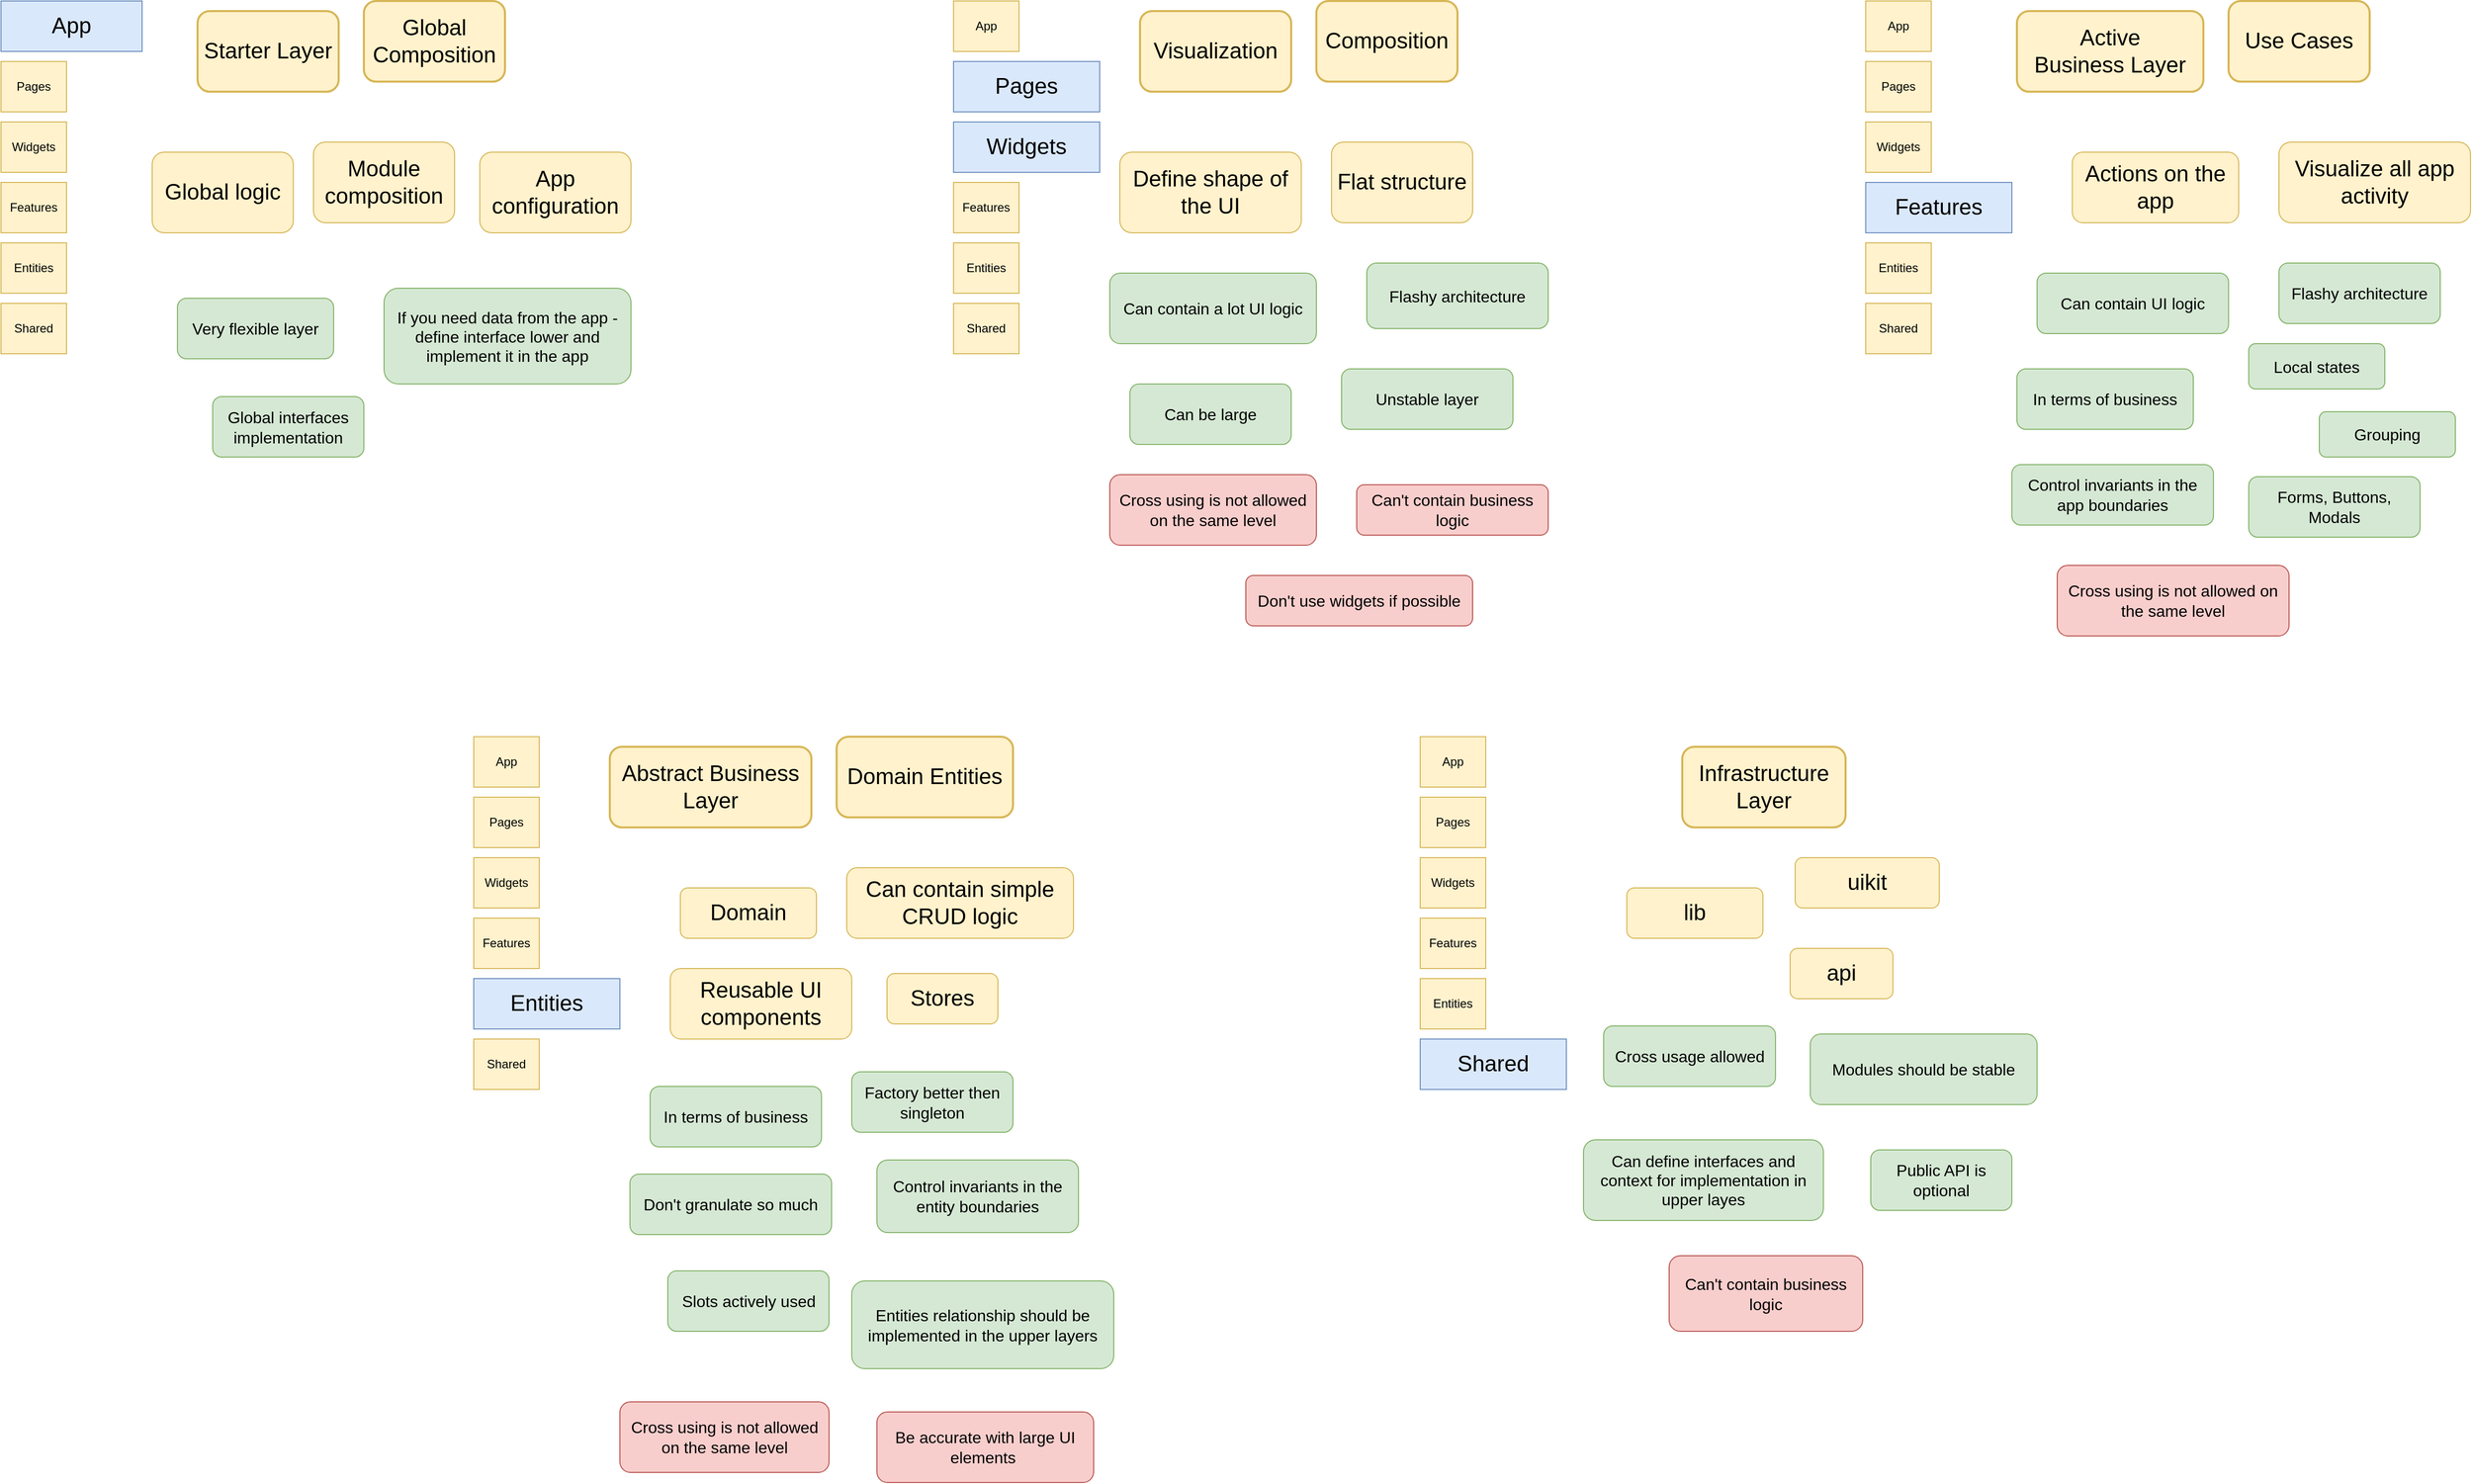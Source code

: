<mxfile version="28.1.2">
  <diagram id="zezrFcpkzjrrApu1CN3O" name="Basics">
    <mxGraphModel dx="2960" dy="2148" grid="1" gridSize="10" guides="1" tooltips="1" connect="1" arrows="1" fold="1" page="1" pageScale="1" pageWidth="850" pageHeight="1100" background="none" math="0" shadow="0">
      <root>
        <mxCell id="0" />
        <mxCell id="1" parent="0" />
        <mxCell id="2" value="App" style="rounded=0;whiteSpace=wrap;html=1;fillColor=#dae8fc;strokeColor=#6c8ebf;fontSize=22;fontColor=#000000;" parent="1" vertex="1">
          <mxGeometry x="30" y="120" width="140" height="50" as="geometry" />
        </mxCell>
        <mxCell id="6" value="Pages" style="rounded=0;whiteSpace=wrap;html=1;fillColor=#fff2cc;strokeColor=#d6b656;fontColor=#000000;" parent="1" vertex="1">
          <mxGeometry x="30" y="180" width="65" height="50" as="geometry" />
        </mxCell>
        <mxCell id="7" value="Widgets" style="rounded=0;whiteSpace=wrap;html=1;fillColor=#fff2cc;strokeColor=#d6b656;fontColor=#000000;" parent="1" vertex="1">
          <mxGeometry x="30" y="240" width="65" height="50" as="geometry" />
        </mxCell>
        <mxCell id="8" value="Features&lt;span style=&quot;font-family: monospace; font-size: 0px; text-align: start; text-wrap-mode: nowrap;&quot;&gt;%3CmxGraphModel%3E%3Croot%3E%3CmxCell%20id%3D%220%22%2F%3E%3CmxCell%20id%3D%221%22%20parent%3D%220%22%2F%3E%3CmxCell%20id%3D%222%22%20value%3D%22Widgets%22%20style%3D%22rounded%3D0%3BwhiteSpace%3Dwrap%3Bhtml%3D1%3Bsketch%3D1%3BcurveFitting%3D1%3Bjiggle%3D2%3B%22%20vertex%3D%221%22%20parent%3D%221%22%3E%3CmxGeometry%20x%3D%22125%22%20y%3D%22200%22%20width%3D%2265%22%20height%3D%2250%22%20as%3D%22geometry%22%2F%3E%3C%2FmxCell%3E%3C%2Froot%3E%3C%2FmxGraphModel%3E&lt;/span&gt;" style="rounded=0;whiteSpace=wrap;html=1;fillColor=#fff2cc;strokeColor=#d6b656;fontColor=#000000;" parent="1" vertex="1">
          <mxGeometry x="30" y="300" width="65" height="50" as="geometry" />
        </mxCell>
        <mxCell id="9" value="Entities" style="rounded=0;whiteSpace=wrap;html=1;fillColor=#fff2cc;strokeColor=#d6b656;fontColor=#000000;" parent="1" vertex="1">
          <mxGeometry x="30" y="360" width="65" height="50" as="geometry" />
        </mxCell>
        <mxCell id="10" value="Shared" style="rounded=0;whiteSpace=wrap;html=1;fillColor=#fff2cc;strokeColor=#d6b656;fontColor=#000000;" parent="1" vertex="1">
          <mxGeometry x="30" y="420" width="65" height="50" as="geometry" />
        </mxCell>
        <mxCell id="13" value="Global Composition" style="rounded=1;whiteSpace=wrap;html=1;fillColor=#fff2cc;strokeColor=#d6b656;strokeWidth=2;fontSize=22;fontColor=#000000;" parent="1" vertex="1">
          <mxGeometry x="390" y="120" width="140" height="80" as="geometry" />
        </mxCell>
        <mxCell id="14" value="Starter Layer" style="rounded=1;whiteSpace=wrap;html=1;fillColor=#fff2cc;strokeColor=#d6b656;strokeWidth=2;perimeterSpacing=0;shadow=0;glass=0;fontSize=22;fontColor=#000000;" parent="1" vertex="1">
          <mxGeometry x="225" y="130" width="140" height="80" as="geometry" />
        </mxCell>
        <mxCell id="15" value="App configuration" style="rounded=1;whiteSpace=wrap;html=1;fillColor=#fff2cc;strokeColor=#d6b656;gradientColor=none;fontSize=22;fontColor=#000000;" parent="1" vertex="1">
          <mxGeometry x="505" y="270" width="150" height="80" as="geometry" />
        </mxCell>
        <mxCell id="16" value="Global logic" style="rounded=1;whiteSpace=wrap;html=1;fillColor=#fff2cc;strokeColor=#d6b656;gradientColor=none;fontSize=22;fontColor=#000000;" parent="1" vertex="1">
          <mxGeometry x="180" y="270" width="140" height="80" as="geometry" />
        </mxCell>
        <mxCell id="17" value="Module composition" style="rounded=1;whiteSpace=wrap;html=1;fillColor=#fff2cc;strokeColor=#d6b656;gradientColor=none;fontSize=22;fontColor=#000000;" parent="1" vertex="1">
          <mxGeometry x="340" y="260" width="140" height="80" as="geometry" />
        </mxCell>
        <mxCell id="18" value="Global interfaces implementation" style="rounded=1;whiteSpace=wrap;html=1;fillColor=#d5e8d4;strokeColor=#82b366;fontColor=#000000;fontSize=16;" parent="1" vertex="1">
          <mxGeometry x="240" y="512.5" width="150" height="60" as="geometry" />
        </mxCell>
        <mxCell id="19" value="If you need data from the app - define interface lower and implement it in the app" style="rounded=1;whiteSpace=wrap;html=1;fillColor=#d5e8d4;strokeColor=#82b366;fontColor=#000000;fontSize=16;spacingTop=0;spacing=2;" parent="1" vertex="1">
          <mxGeometry x="410" y="405" width="245" height="95" as="geometry" />
        </mxCell>
        <mxCell id="20" value="Very flexible layer" style="rounded=1;whiteSpace=wrap;html=1;fillColor=#d5e8d4;strokeColor=#82b366;fontColor=#000000;fontSize=16;" parent="1" vertex="1">
          <mxGeometry x="205" y="415" width="155" height="60" as="geometry" />
        </mxCell>
        <mxCell id="21" value="App" style="rounded=0;whiteSpace=wrap;html=1;fillColor=#fff2cc;strokeColor=#d6b656;fontSize=12;fontColor=#000000;" parent="1" vertex="1">
          <mxGeometry x="975" y="120" width="65" height="50" as="geometry" />
        </mxCell>
        <mxCell id="22" value="Pages" style="rounded=0;whiteSpace=wrap;html=1;fillColor=#dae8fc;strokeColor=#6c8ebf;fontSize=22;fontColor=#000000;" parent="1" vertex="1">
          <mxGeometry x="975" y="180" width="145" height="50" as="geometry" />
        </mxCell>
        <mxCell id="23" value="Widgets" style="rounded=0;whiteSpace=wrap;html=1;fillColor=#dae8fc;strokeColor=#6c8ebf;fontSize=22;fontColor=#000000;" parent="1" vertex="1">
          <mxGeometry x="975" y="240" width="145" height="50" as="geometry" />
        </mxCell>
        <mxCell id="24" value="Features&lt;span style=&quot;font-family: monospace; font-size: 0px; text-align: start; text-wrap-mode: nowrap;&quot;&gt;%3CmxGraphModel%3E%3Croot%3E%3CmxCell%20id%3D%220%22%2F%3E%3CmxCell%20id%3D%221%22%20parent%3D%220%22%2F%3E%3CmxCell%20id%3D%222%22%20value%3D%22Widgets%22%20style%3D%22rounded%3D0%3BwhiteSpace%3Dwrap%3Bhtml%3D1%3Bsketch%3D1%3BcurveFitting%3D1%3Bjiggle%3D2%3B%22%20vertex%3D%221%22%20parent%3D%221%22%3E%3CmxGeometry%20x%3D%22125%22%20y%3D%22200%22%20width%3D%2265%22%20height%3D%2250%22%20as%3D%22geometry%22%2F%3E%3C%2FmxCell%3E%3C%2Froot%3E%3C%2FmxGraphModel%3E&lt;/span&gt;" style="rounded=0;whiteSpace=wrap;html=1;fillColor=#fff2cc;strokeColor=#d6b656;fontColor=#000000;" parent="1" vertex="1">
          <mxGeometry x="975" y="300" width="65" height="50" as="geometry" />
        </mxCell>
        <mxCell id="25" value="Entities" style="rounded=0;whiteSpace=wrap;html=1;fillColor=#fff2cc;strokeColor=#d6b656;fontColor=#000000;" parent="1" vertex="1">
          <mxGeometry x="975" y="360" width="65" height="50" as="geometry" />
        </mxCell>
        <mxCell id="26" value="Shared" style="rounded=0;whiteSpace=wrap;html=1;fillColor=#fff2cc;strokeColor=#d6b656;fontColor=#000000;" parent="1" vertex="1">
          <mxGeometry x="975" y="420" width="65" height="50" as="geometry" />
        </mxCell>
        <mxCell id="27" value="Composition" style="rounded=1;whiteSpace=wrap;html=1;fillColor=#fff2cc;strokeColor=#d6b656;strokeWidth=2;fontSize=22;fontColor=#000000;" parent="1" vertex="1">
          <mxGeometry x="1335" y="120" width="140" height="80" as="geometry" />
        </mxCell>
        <mxCell id="28" value="Visualization" style="rounded=1;whiteSpace=wrap;html=1;fillColor=#fff2cc;strokeColor=#d6b656;strokeWidth=2;perimeterSpacing=0;shadow=0;glass=0;fontSize=22;fontColor=#000000;" parent="1" vertex="1">
          <mxGeometry x="1160" y="130" width="150" height="80" as="geometry" />
        </mxCell>
        <mxCell id="30" value="Define shape of the UI" style="rounded=1;whiteSpace=wrap;html=1;fillColor=#fff2cc;strokeColor=#d6b656;gradientColor=none;fontSize=22;fontColor=#000000;" parent="1" vertex="1">
          <mxGeometry x="1140" y="270" width="180" height="80" as="geometry" />
        </mxCell>
        <mxCell id="31" value="Flat structure" style="rounded=1;whiteSpace=wrap;html=1;fillColor=#fff2cc;strokeColor=#d6b656;gradientColor=none;fontSize=22;fontColor=#000000;" parent="1" vertex="1">
          <mxGeometry x="1350" y="260" width="140" height="80" as="geometry" />
        </mxCell>
        <mxCell id="32" value="Can contain a lot UI logic" style="rounded=1;whiteSpace=wrap;html=1;fillColor=#d5e8d4;strokeColor=#82b366;fontColor=#000000;fontSize=16;" parent="1" vertex="1">
          <mxGeometry x="1130" y="390" width="205" height="70" as="geometry" />
        </mxCell>
        <mxCell id="33" value="Flashy architecture" style="rounded=1;whiteSpace=wrap;html=1;fillColor=#d5e8d4;strokeColor=#82b366;fontColor=#000000;fontSize=16;" parent="1" vertex="1">
          <mxGeometry x="1385" y="380" width="180" height="65" as="geometry" />
        </mxCell>
        <mxCell id="34" value="Can be large" style="rounded=1;whiteSpace=wrap;html=1;fillColor=#d5e8d4;strokeColor=#82b366;fontColor=#000000;fontSize=16;" parent="1" vertex="1">
          <mxGeometry x="1150" y="500" width="160" height="60" as="geometry" />
        </mxCell>
        <mxCell id="35" value="Cross using is not allowed on the same level" style="rounded=1;whiteSpace=wrap;html=1;fillColor=#f8cecc;strokeColor=#b85450;fontColor=#000000;fontSize=16;" parent="1" vertex="1">
          <mxGeometry x="1130" y="590" width="205" height="70" as="geometry" />
        </mxCell>
        <mxCell id="36" value="Can&#39;t contain business logic" style="rounded=1;whiteSpace=wrap;html=1;fillColor=#f8cecc;strokeColor=#b85450;fontColor=#000000;fontSize=16;" parent="1" vertex="1">
          <mxGeometry x="1375" y="600" width="190" height="50" as="geometry" />
        </mxCell>
        <mxCell id="37" value="Unstable layer" style="rounded=1;whiteSpace=wrap;html=1;fillColor=#d5e8d4;strokeColor=#82b366;fontColor=#000000;fontSize=16;" parent="1" vertex="1">
          <mxGeometry x="1360" y="485" width="170" height="60" as="geometry" />
        </mxCell>
        <mxCell id="38" value="Don&#39;t use widgets if possible" style="rounded=1;whiteSpace=wrap;html=1;fillColor=#f8cecc;strokeColor=#b85450;fontColor=#000000;fontSize=16;" parent="1" vertex="1">
          <mxGeometry x="1265" y="690" width="225" height="50" as="geometry" />
        </mxCell>
        <mxCell id="39" value="App" style="rounded=0;whiteSpace=wrap;html=1;fillColor=#fff2cc;strokeColor=#d6b656;fontSize=12;fontColor=#000000;" parent="1" vertex="1">
          <mxGeometry x="1880" y="120" width="65" height="50" as="geometry" />
        </mxCell>
        <mxCell id="40" value="Pages" style="rounded=0;whiteSpace=wrap;html=1;fillColor=#fff2cc;strokeColor=#d6b656;fontSize=12;fontColor=#000000;" parent="1" vertex="1">
          <mxGeometry x="1880" y="180" width="65" height="50" as="geometry" />
        </mxCell>
        <mxCell id="41" value="Widgets" style="rounded=0;whiteSpace=wrap;html=1;fillColor=#fff2cc;strokeColor=#d6b656;fontSize=12;fontColor=#000000;" parent="1" vertex="1">
          <mxGeometry x="1880" y="240" width="65" height="50" as="geometry" />
        </mxCell>
        <mxCell id="42" value="Features" style="rounded=0;whiteSpace=wrap;html=1;fillColor=#dae8fc;strokeColor=#6c8ebf;fontSize=22;fontColor=#000000;" parent="1" vertex="1">
          <mxGeometry x="1880" y="300" width="145" height="50" as="geometry" />
        </mxCell>
        <mxCell id="43" value="Entities" style="rounded=0;whiteSpace=wrap;html=1;fillColor=#fff2cc;strokeColor=#d6b656;fontColor=#000000;" parent="1" vertex="1">
          <mxGeometry x="1880" y="360" width="65" height="50" as="geometry" />
        </mxCell>
        <mxCell id="44" value="Shared" style="rounded=0;whiteSpace=wrap;html=1;fillColor=#fff2cc;strokeColor=#d6b656;fontColor=#000000;" parent="1" vertex="1">
          <mxGeometry x="1880" y="420" width="65" height="50" as="geometry" />
        </mxCell>
        <mxCell id="45" value="Use Cases" style="rounded=1;whiteSpace=wrap;html=1;fillColor=#fff2cc;strokeColor=#d6b656;strokeWidth=2;fontSize=22;fontColor=#000000;" parent="1" vertex="1">
          <mxGeometry x="2240" y="120" width="140" height="80" as="geometry" />
        </mxCell>
        <mxCell id="46" value="Active&lt;div style=&quot;font-size: 22px;&quot;&gt;Business Layer&lt;/div&gt;" style="rounded=1;whiteSpace=wrap;html=1;fillColor=#fff2cc;strokeColor=#d6b656;strokeWidth=2;perimeterSpacing=0;shadow=0;glass=0;fontSize=22;fontColor=#000000;" parent="1" vertex="1">
          <mxGeometry x="2030" y="130" width="185" height="80" as="geometry" />
        </mxCell>
        <mxCell id="47" value="Actions on the app" style="rounded=1;whiteSpace=wrap;html=1;fillColor=#fff2cc;strokeColor=#d6b656;gradientColor=none;fontSize=22;fontColor=#000000;" parent="1" vertex="1">
          <mxGeometry x="2085" y="270" width="165" height="70" as="geometry" />
        </mxCell>
        <mxCell id="48" value="Visualize all app activity" style="rounded=1;whiteSpace=wrap;html=1;fillColor=#fff2cc;strokeColor=#d6b656;gradientColor=none;fontSize=22;fontColor=#000000;" parent="1" vertex="1">
          <mxGeometry x="2290" y="260" width="190" height="80" as="geometry" />
        </mxCell>
        <mxCell id="49" value="Can contain UI logic" style="rounded=1;whiteSpace=wrap;html=1;fillColor=#d5e8d4;strokeColor=#82b366;fontColor=#000000;fontSize=16;" parent="1" vertex="1">
          <mxGeometry x="2050" y="390" width="190" height="60" as="geometry" />
        </mxCell>
        <mxCell id="50" value="Flashy architecture" style="rounded=1;whiteSpace=wrap;html=1;fillColor=#d5e8d4;strokeColor=#82b366;fontColor=#000000;fontSize=16;" parent="1" vertex="1">
          <mxGeometry x="2290" y="380" width="160" height="60" as="geometry" />
        </mxCell>
        <mxCell id="51" value="In terms of business" style="rounded=1;whiteSpace=wrap;html=1;fillColor=#d5e8d4;strokeColor=#82b366;fontColor=#000000;fontSize=16;" parent="1" vertex="1">
          <mxGeometry x="2030" y="485" width="175" height="60" as="geometry" />
        </mxCell>
        <mxCell id="52" value="Cross using is not allowed on the same level" style="rounded=1;whiteSpace=wrap;html=1;fillColor=#f8cecc;strokeColor=#b85450;fontColor=#000000;fontSize=16;" parent="1" vertex="1">
          <mxGeometry x="2070" y="680" width="230" height="70" as="geometry" />
        </mxCell>
        <mxCell id="54" value="Local states" style="rounded=1;whiteSpace=wrap;html=1;fillColor=#d5e8d4;strokeColor=#82b366;fontColor=#000000;fontSize=16;" parent="1" vertex="1">
          <mxGeometry x="2260" y="460" width="135" height="45" as="geometry" />
        </mxCell>
        <mxCell id="56" value="Group&lt;span style=&quot;background-color: transparent; font-size: 16px;&quot;&gt;ing&lt;/span&gt;" style="rounded=1;whiteSpace=wrap;html=1;fillColor=#d5e8d4;strokeColor=#82b366;fontColor=#000000;fontSize=16;" parent="1" vertex="1">
          <mxGeometry x="2330" y="527.5" width="135" height="45" as="geometry" />
        </mxCell>
        <mxCell id="58" value="Forms, Buttons, Modals" style="rounded=1;whiteSpace=wrap;html=1;fillColor=#d5e8d4;strokeColor=#82b366;fontColor=#000000;fontSize=16;" parent="1" vertex="1">
          <mxGeometry x="2260" y="592" width="170" height="60" as="geometry" />
        </mxCell>
        <mxCell id="59" value="App" style="rounded=0;whiteSpace=wrap;html=1;fillColor=#fff2cc;strokeColor=#d6b656;fontSize=12;fontColor=#000000;" parent="1" vertex="1">
          <mxGeometry x="499" y="850" width="65" height="50" as="geometry" />
        </mxCell>
        <mxCell id="60" value="Pages" style="rounded=0;whiteSpace=wrap;html=1;fillColor=#fff2cc;strokeColor=#d6b656;fontSize=12;fontColor=#000000;" parent="1" vertex="1">
          <mxGeometry x="499" y="910" width="65" height="50" as="geometry" />
        </mxCell>
        <mxCell id="61" value="Widgets" style="rounded=0;whiteSpace=wrap;html=1;fillColor=#fff2cc;strokeColor=#d6b656;fontSize=12;fontColor=#000000;" parent="1" vertex="1">
          <mxGeometry x="499" y="970" width="65" height="50" as="geometry" />
        </mxCell>
        <mxCell id="62" value="Features" style="rounded=0;whiteSpace=wrap;html=1;fillColor=#fff2cc;strokeColor=#d6b656;fontSize=12;fontColor=#000000;" parent="1" vertex="1">
          <mxGeometry x="499" y="1030" width="65" height="50" as="geometry" />
        </mxCell>
        <mxCell id="63" value="Entities" style="rounded=0;whiteSpace=wrap;html=1;fillColor=#dae8fc;strokeColor=#6c8ebf;fontSize=22;fontColor=#000000;" parent="1" vertex="1">
          <mxGeometry x="499" y="1090" width="145" height="50" as="geometry" />
        </mxCell>
        <mxCell id="64" value="Shared" style="rounded=0;whiteSpace=wrap;html=1;fillColor=#fff2cc;strokeColor=#d6b656;fontColor=#000000;" parent="1" vertex="1">
          <mxGeometry x="499" y="1150" width="65" height="50" as="geometry" />
        </mxCell>
        <mxCell id="65" value="Domain Entities" style="rounded=1;whiteSpace=wrap;html=1;fillColor=#fff2cc;strokeColor=#d6b656;strokeWidth=2;fontSize=22;fontColor=#000000;" parent="1" vertex="1">
          <mxGeometry x="859" y="850" width="175" height="80" as="geometry" />
        </mxCell>
        <mxCell id="66" value="Abstract Business Layer" style="rounded=1;whiteSpace=wrap;html=1;fillColor=#fff2cc;strokeColor=#d6b656;strokeWidth=2;perimeterSpacing=0;shadow=0;glass=0;fontSize=22;fontColor=#000000;" parent="1" vertex="1">
          <mxGeometry x="634" y="860" width="200" height="80" as="geometry" />
        </mxCell>
        <mxCell id="67" value="Domain" style="rounded=1;whiteSpace=wrap;html=1;fillColor=#fff2cc;strokeColor=#d6b656;gradientColor=none;fontSize=22;fontColor=#000000;" parent="1" vertex="1">
          <mxGeometry x="704" y="1000" width="135" height="50" as="geometry" />
        </mxCell>
        <mxCell id="68" value="Stores" style="rounded=1;whiteSpace=wrap;html=1;fillColor=#fff2cc;strokeColor=#d6b656;gradientColor=none;fontSize=22;fontColor=#000000;" parent="1" vertex="1">
          <mxGeometry x="909" y="1085" width="110" height="50" as="geometry" />
        </mxCell>
        <mxCell id="69" value="Don&#39;t granulate so much" style="rounded=1;whiteSpace=wrap;html=1;fillColor=#d5e8d4;strokeColor=#82b366;fontColor=#000000;fontSize=16;" parent="1" vertex="1">
          <mxGeometry x="654" y="1284" width="200" height="60" as="geometry" />
        </mxCell>
        <mxCell id="70" value="Factory better then singleton" style="rounded=1;whiteSpace=wrap;html=1;fillColor=#d5e8d4;strokeColor=#82b366;fontColor=#000000;fontSize=16;" parent="1" vertex="1">
          <mxGeometry x="874" y="1182.5" width="160" height="60" as="geometry" />
        </mxCell>
        <mxCell id="71" value="In terms of business" style="rounded=1;whiteSpace=wrap;html=1;fillColor=#d5e8d4;strokeColor=#82b366;fontColor=#000000;fontSize=16;" parent="1" vertex="1">
          <mxGeometry x="674" y="1197" width="170" height="60" as="geometry" />
        </mxCell>
        <mxCell id="72" value="Cross using is not allowed on the same level" style="rounded=1;whiteSpace=wrap;html=1;fillColor=#f8cecc;strokeColor=#b85450;fontColor=#000000;fontSize=16;" parent="1" vertex="1">
          <mxGeometry x="644" y="1510" width="207.5" height="70" as="geometry" />
        </mxCell>
        <mxCell id="73" value="&lt;span style=&quot;font-size: 16px;&quot;&gt;Control invariants in the entity boundaries&lt;/span&gt;" style="rounded=1;whiteSpace=wrap;html=1;fillColor=#d5e8d4;strokeColor=#82b366;fontColor=#000000;fontSize=16;" parent="1" vertex="1">
          <mxGeometry x="899" y="1270" width="200" height="72" as="geometry" />
        </mxCell>
        <mxCell id="75" value="Slots actively used" style="rounded=1;whiteSpace=wrap;html=1;fillColor=#d5e8d4;strokeColor=#82b366;fontColor=#000000;fontSize=16;" parent="1" vertex="1">
          <mxGeometry x="691.5" y="1380" width="160" height="60" as="geometry" />
        </mxCell>
        <mxCell id="76" value="Entities relationship should be implemented in the upper layers" style="rounded=1;whiteSpace=wrap;html=1;fillColor=#d5e8d4;strokeColor=#82b366;fontColor=#000000;fontSize=16;" parent="1" vertex="1">
          <mxGeometry x="874" y="1390" width="260" height="87" as="geometry" />
        </mxCell>
        <mxCell id="77" value="Can contain simple CRUD logic" style="rounded=1;whiteSpace=wrap;html=1;fillColor=#fff2cc;strokeColor=#d6b656;gradientColor=none;fontSize=22;fontColor=#000000;" parent="1" vertex="1">
          <mxGeometry x="869" y="980" width="225" height="70" as="geometry" />
        </mxCell>
        <mxCell id="78" value="Control invariants in the app boundaries" style="rounded=1;whiteSpace=wrap;html=1;fillColor=#d5e8d4;strokeColor=#82b366;fontColor=#000000;fontSize=16;" parent="1" vertex="1">
          <mxGeometry x="2025" y="580" width="200" height="60" as="geometry" />
        </mxCell>
        <mxCell id="79" value="Reusable UI components" style="rounded=1;whiteSpace=wrap;html=1;fillColor=#fff2cc;strokeColor=#d6b656;gradientColor=none;fontSize=22;fontColor=#000000;" parent="1" vertex="1">
          <mxGeometry x="694" y="1080" width="180" height="70" as="geometry" />
        </mxCell>
        <mxCell id="80" value="Be accurate with large UI elements&amp;nbsp;" style="rounded=1;whiteSpace=wrap;html=1;fillColor=#f8cecc;strokeColor=#b85450;fontColor=#000000;fontSize=16;" parent="1" vertex="1">
          <mxGeometry x="899" y="1520" width="215" height="70" as="geometry" />
        </mxCell>
        <mxCell id="81" value="App" style="rounded=0;whiteSpace=wrap;html=1;fillColor=#fff2cc;strokeColor=#d6b656;fontSize=12;fontColor=#000000;" parent="1" vertex="1">
          <mxGeometry x="1438" y="850" width="65" height="50" as="geometry" />
        </mxCell>
        <mxCell id="82" value="Pages" style="rounded=0;whiteSpace=wrap;html=1;fillColor=#fff2cc;strokeColor=#d6b656;fontSize=12;fontColor=#000000;" parent="1" vertex="1">
          <mxGeometry x="1438" y="910" width="65" height="50" as="geometry" />
        </mxCell>
        <mxCell id="83" value="Widgets" style="rounded=0;whiteSpace=wrap;html=1;fillColor=#fff2cc;strokeColor=#d6b656;fontSize=12;fontColor=#000000;" parent="1" vertex="1">
          <mxGeometry x="1438" y="970" width="65" height="50" as="geometry" />
        </mxCell>
        <mxCell id="84" value="Features" style="rounded=0;whiteSpace=wrap;html=1;fillColor=#fff2cc;strokeColor=#d6b656;fontSize=12;fontColor=#000000;" parent="1" vertex="1">
          <mxGeometry x="1438" y="1030" width="65" height="50" as="geometry" />
        </mxCell>
        <mxCell id="85" value="Shared" style="rounded=0;whiteSpace=wrap;html=1;fillColor=#dae8fc;strokeColor=#6c8ebf;fontSize=22;fontColor=#000000;" parent="1" vertex="1">
          <mxGeometry x="1438" y="1150" width="145" height="50" as="geometry" />
        </mxCell>
        <mxCell id="86" value="Entities" style="rounded=0;whiteSpace=wrap;html=1;fillColor=#fff2cc;strokeColor=#d6b656;fontColor=#000000;" parent="1" vertex="1">
          <mxGeometry x="1438" y="1090" width="65" height="50" as="geometry" />
        </mxCell>
        <mxCell id="88" value="Infrastructure Layer" style="rounded=1;whiteSpace=wrap;html=1;fillColor=#fff2cc;strokeColor=#d6b656;strokeWidth=2;perimeterSpacing=0;shadow=0;glass=0;fontSize=22;fontColor=#000000;" parent="1" vertex="1">
          <mxGeometry x="1698" y="860" width="162" height="80" as="geometry" />
        </mxCell>
        <mxCell id="89" value="lib" style="rounded=1;whiteSpace=wrap;html=1;fillColor=#fff2cc;strokeColor=#d6b656;gradientColor=none;fontSize=22;fontColor=#000000;" parent="1" vertex="1">
          <mxGeometry x="1643" y="1000" width="135" height="50" as="geometry" />
        </mxCell>
        <mxCell id="92" value="Public API is optional" style="rounded=1;whiteSpace=wrap;html=1;fillColor=#d5e8d4;strokeColor=#82b366;fontColor=#000000;fontSize=16;" parent="1" vertex="1">
          <mxGeometry x="1885" y="1260" width="140" height="60" as="geometry" />
        </mxCell>
        <mxCell id="93" value="Cross usage allowed" style="rounded=1;whiteSpace=wrap;html=1;fillColor=#d5e8d4;strokeColor=#82b366;fontColor=#000000;fontSize=16;" parent="1" vertex="1">
          <mxGeometry x="1620" y="1137" width="170.5" height="60" as="geometry" />
        </mxCell>
        <mxCell id="94" value="Modules should be stable" style="rounded=1;whiteSpace=wrap;html=1;fillColor=#d5e8d4;strokeColor=#82b366;fontColor=#000000;fontSize=16;" parent="1" vertex="1">
          <mxGeometry x="1825" y="1145" width="225" height="70" as="geometry" />
        </mxCell>
        <mxCell id="95" value="Can define interfaces and context for implementation in upper layes" style="rounded=1;whiteSpace=wrap;html=1;fillColor=#d5e8d4;strokeColor=#82b366;fontColor=#000000;fontSize=16;" parent="1" vertex="1">
          <mxGeometry x="1600" y="1250" width="238" height="80" as="geometry" />
        </mxCell>
        <mxCell id="98" value="uikit" style="rounded=1;whiteSpace=wrap;html=1;fillColor=#fff2cc;strokeColor=#d6b656;gradientColor=none;fontSize=22;fontColor=#000000;" parent="1" vertex="1">
          <mxGeometry x="1810" y="970" width="143" height="50" as="geometry" />
        </mxCell>
        <mxCell id="99" value="api" style="rounded=1;whiteSpace=wrap;html=1;fillColor=#fff2cc;strokeColor=#d6b656;gradientColor=none;fontSize=22;fontColor=#000000;" parent="1" vertex="1">
          <mxGeometry x="1805" y="1060" width="102" height="50" as="geometry" />
        </mxCell>
        <mxCell id="101" value="Can&#39;t contain business logic" style="rounded=1;whiteSpace=wrap;html=1;fillColor=#f8cecc;strokeColor=#b85450;fontColor=#000000;fontSize=16;" parent="1" vertex="1">
          <mxGeometry x="1685" y="1365" width="192" height="75" as="geometry" />
        </mxCell>
      </root>
    </mxGraphModel>
  </diagram>
</mxfile>
